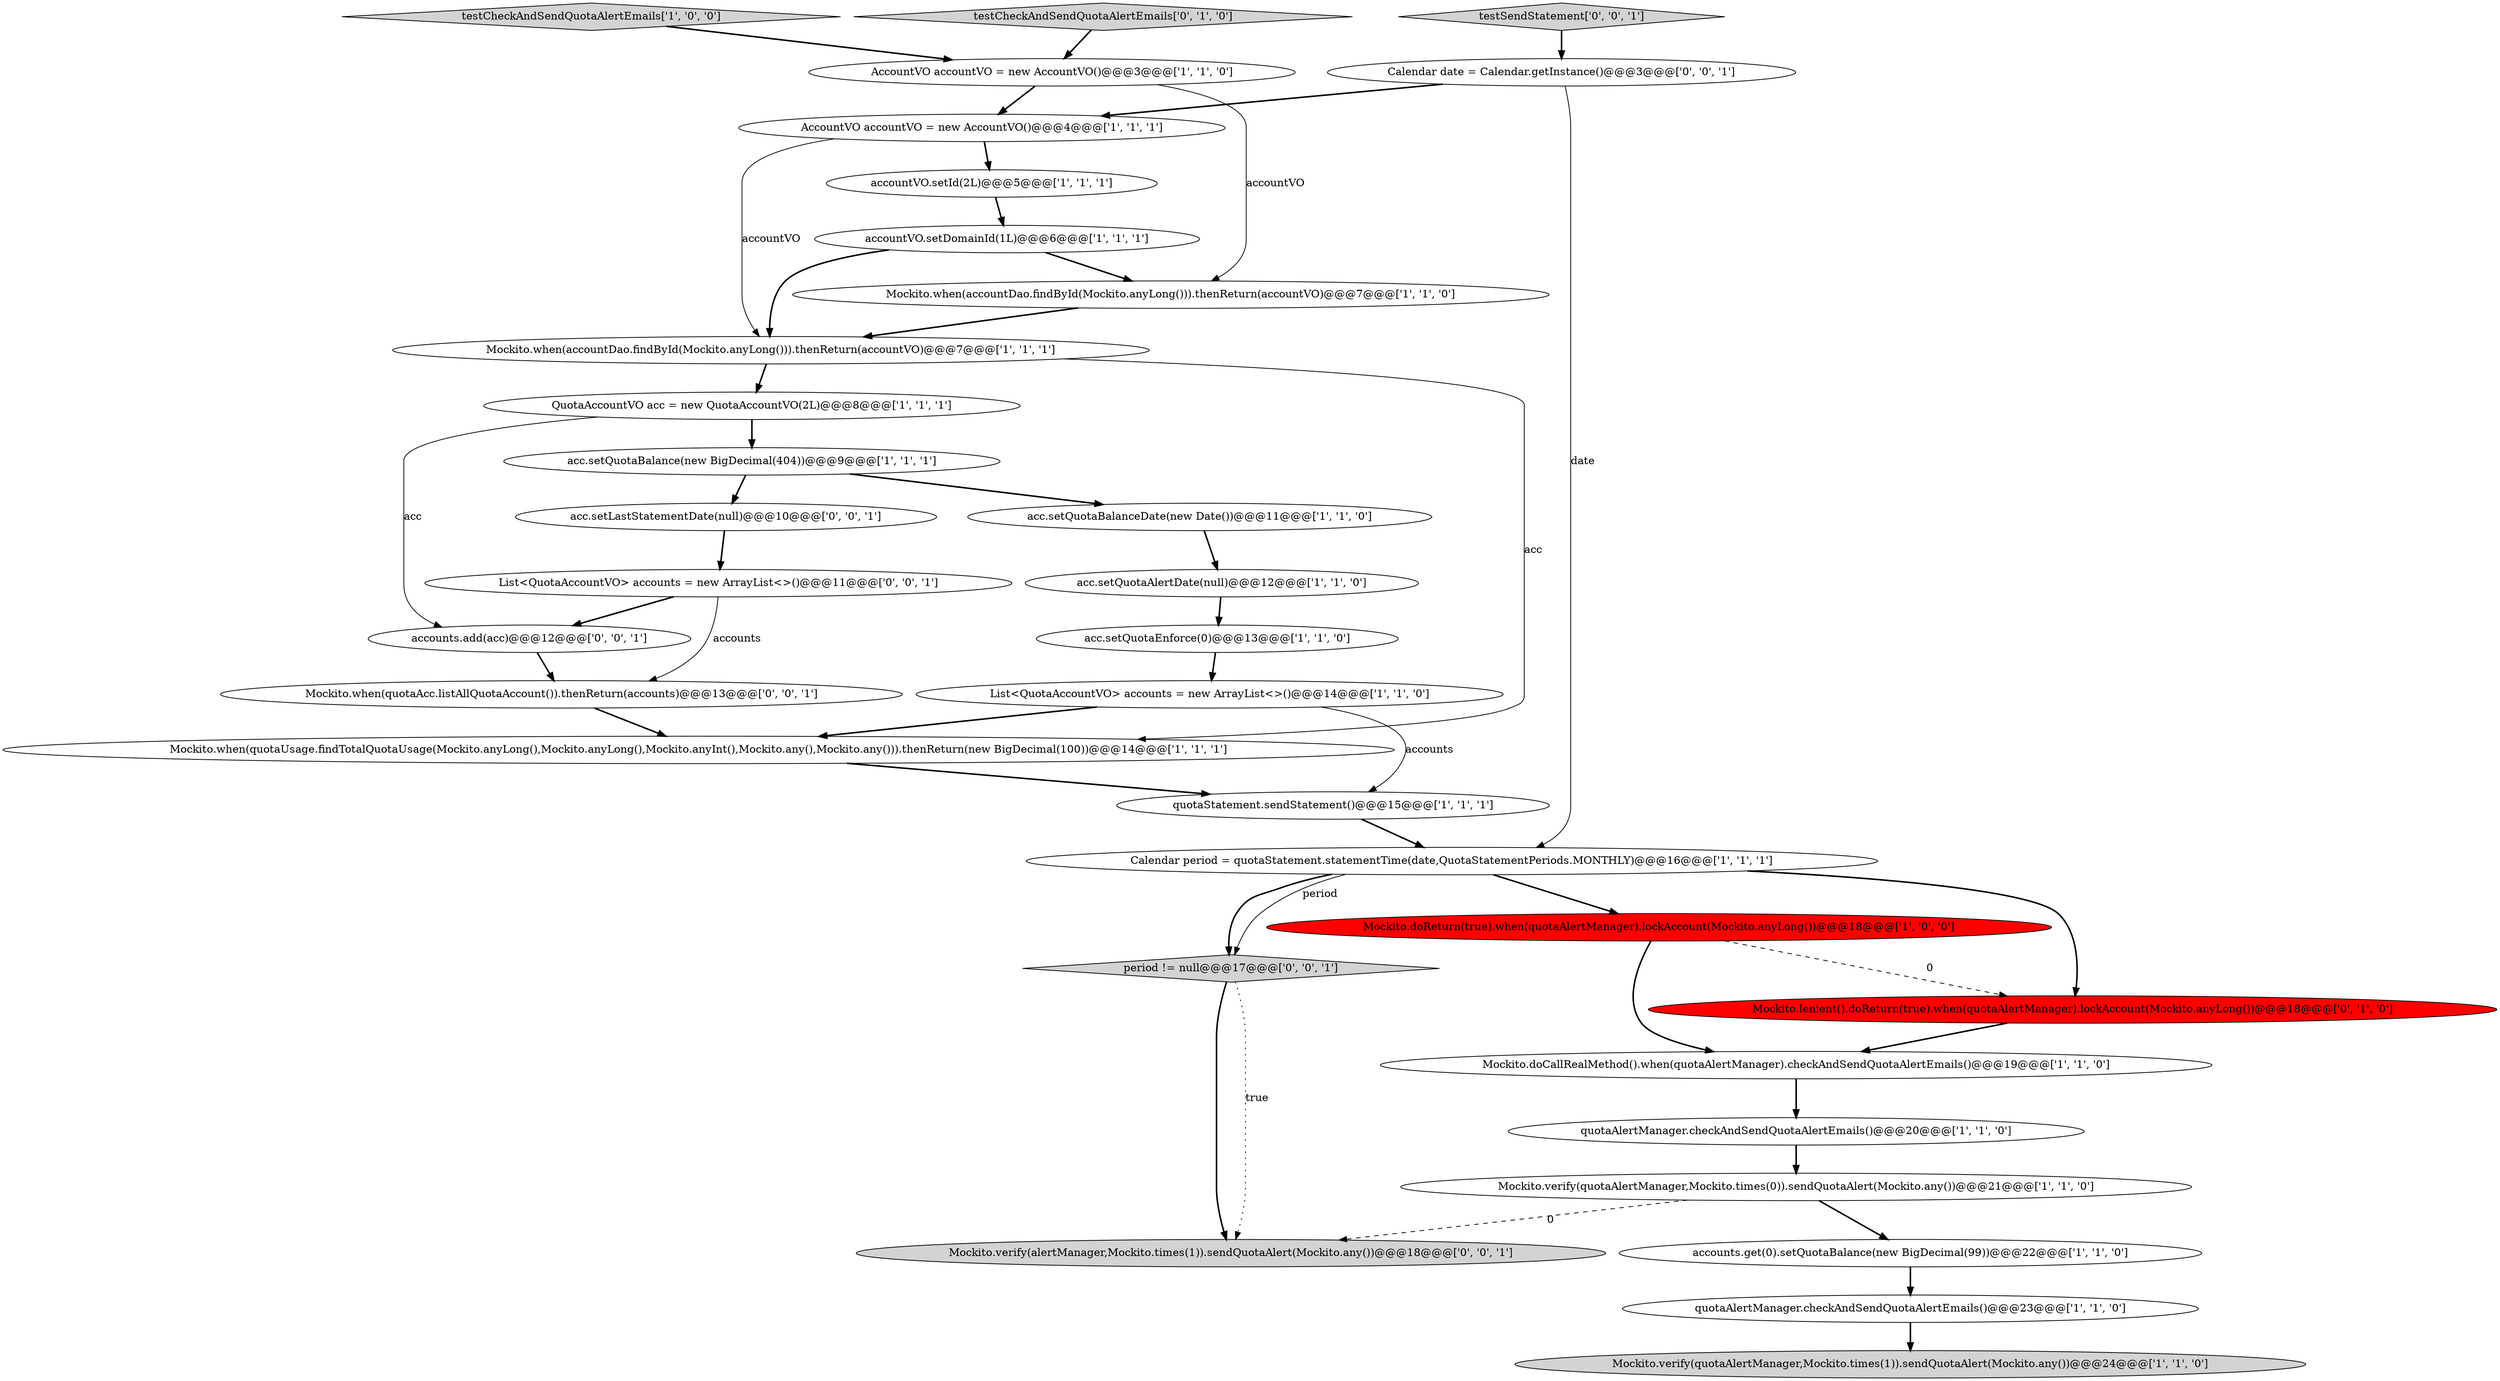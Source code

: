 digraph {
16 [style = filled, label = "Mockito.verify(quotaAlertManager,Mockito.times(0)).sendQuotaAlert(Mockito.any())@@@21@@@['1', '1', '0']", fillcolor = white, shape = ellipse image = "AAA0AAABBB1BBB"];
5 [style = filled, label = "acc.setQuotaEnforce(0)@@@13@@@['1', '1', '0']", fillcolor = white, shape = ellipse image = "AAA0AAABBB1BBB"];
6 [style = filled, label = "accountVO.setDomainId(1L)@@@6@@@['1', '1', '1']", fillcolor = white, shape = ellipse image = "AAA0AAABBB1BBB"];
13 [style = filled, label = "acc.setQuotaBalanceDate(new Date())@@@11@@@['1', '1', '0']", fillcolor = white, shape = ellipse image = "AAA0AAABBB1BBB"];
1 [style = filled, label = "Calendar period = quotaStatement.statementTime(date,QuotaStatementPeriods.MONTHLY)@@@16@@@['1', '1', '1']", fillcolor = white, shape = ellipse image = "AAA0AAABBB1BBB"];
3 [style = filled, label = "accountVO.setId(2L)@@@5@@@['1', '1', '1']", fillcolor = white, shape = ellipse image = "AAA0AAABBB1BBB"];
17 [style = filled, label = "Mockito.doCallRealMethod().when(quotaAlertManager).checkAndSendQuotaAlertEmails()@@@19@@@['1', '1', '0']", fillcolor = white, shape = ellipse image = "AAA0AAABBB1BBB"];
26 [style = filled, label = "period != null@@@17@@@['0', '0', '1']", fillcolor = lightgray, shape = diamond image = "AAA0AAABBB3BBB"];
20 [style = filled, label = "accounts.get(0).setQuotaBalance(new BigDecimal(99))@@@22@@@['1', '1', '0']", fillcolor = white, shape = ellipse image = "AAA0AAABBB1BBB"];
31 [style = filled, label = "Mockito.verify(alertManager,Mockito.times(1)).sendQuotaAlert(Mockito.any())@@@18@@@['0', '0', '1']", fillcolor = lightgray, shape = ellipse image = "AAA0AAABBB3BBB"];
2 [style = filled, label = "quotaAlertManager.checkAndSendQuotaAlertEmails()@@@23@@@['1', '1', '0']", fillcolor = white, shape = ellipse image = "AAA0AAABBB1BBB"];
23 [style = filled, label = "Mockito.lenient().doReturn(true).when(quotaAlertManager).lockAccount(Mockito.anyLong())@@@18@@@['0', '1', '0']", fillcolor = red, shape = ellipse image = "AAA1AAABBB2BBB"];
22 [style = filled, label = "testCheckAndSendQuotaAlertEmails['1', '0', '0']", fillcolor = lightgray, shape = diamond image = "AAA0AAABBB1BBB"];
27 [style = filled, label = "accounts.add(acc)@@@12@@@['0', '0', '1']", fillcolor = white, shape = ellipse image = "AAA0AAABBB3BBB"];
8 [style = filled, label = "AccountVO accountVO = new AccountVO()@@@4@@@['1', '1', '1']", fillcolor = white, shape = ellipse image = "AAA0AAABBB1BBB"];
10 [style = filled, label = "acc.setQuotaBalance(new BigDecimal(404))@@@9@@@['1', '1', '1']", fillcolor = white, shape = ellipse image = "AAA0AAABBB1BBB"];
28 [style = filled, label = "Mockito.when(quotaAcc.listAllQuotaAccount()).thenReturn(accounts)@@@13@@@['0', '0', '1']", fillcolor = white, shape = ellipse image = "AAA0AAABBB3BBB"];
9 [style = filled, label = "Mockito.when(accountDao.findById(Mockito.anyLong())).thenReturn(accountVO)@@@7@@@['1', '1', '1']", fillcolor = white, shape = ellipse image = "AAA0AAABBB1BBB"];
14 [style = filled, label = "quotaStatement.sendStatement()@@@15@@@['1', '1', '1']", fillcolor = white, shape = ellipse image = "AAA0AAABBB1BBB"];
12 [style = filled, label = "AccountVO accountVO = new AccountVO()@@@3@@@['1', '1', '0']", fillcolor = white, shape = ellipse image = "AAA0AAABBB1BBB"];
29 [style = filled, label = "Calendar date = Calendar.getInstance()@@@3@@@['0', '0', '1']", fillcolor = white, shape = ellipse image = "AAA0AAABBB3BBB"];
21 [style = filled, label = "Mockito.when(quotaUsage.findTotalQuotaUsage(Mockito.anyLong(),Mockito.anyLong(),Mockito.anyInt(),Mockito.any(),Mockito.any())).thenReturn(new BigDecimal(100))@@@14@@@['1', '1', '1']", fillcolor = white, shape = ellipse image = "AAA0AAABBB1BBB"];
7 [style = filled, label = "quotaAlertManager.checkAndSendQuotaAlertEmails()@@@20@@@['1', '1', '0']", fillcolor = white, shape = ellipse image = "AAA0AAABBB1BBB"];
0 [style = filled, label = "QuotaAccountVO acc = new QuotaAccountVO(2L)@@@8@@@['1', '1', '1']", fillcolor = white, shape = ellipse image = "AAA0AAABBB1BBB"];
19 [style = filled, label = "Mockito.verify(quotaAlertManager,Mockito.times(1)).sendQuotaAlert(Mockito.any())@@@24@@@['1', '1', '0']", fillcolor = lightgray, shape = ellipse image = "AAA0AAABBB1BBB"];
32 [style = filled, label = "testSendStatement['0', '0', '1']", fillcolor = lightgray, shape = diamond image = "AAA0AAABBB3BBB"];
4 [style = filled, label = "Mockito.when(accountDao.findById(Mockito.anyLong())).thenReturn(accountVO)@@@7@@@['1', '1', '0']", fillcolor = white, shape = ellipse image = "AAA0AAABBB1BBB"];
11 [style = filled, label = "List<QuotaAccountVO> accounts = new ArrayList<>()@@@14@@@['1', '1', '0']", fillcolor = white, shape = ellipse image = "AAA0AAABBB1BBB"];
15 [style = filled, label = "Mockito.doReturn(true).when(quotaAlertManager).lockAccount(Mockito.anyLong())@@@18@@@['1', '0', '0']", fillcolor = red, shape = ellipse image = "AAA1AAABBB1BBB"];
18 [style = filled, label = "acc.setQuotaAlertDate(null)@@@12@@@['1', '1', '0']", fillcolor = white, shape = ellipse image = "AAA0AAABBB1BBB"];
25 [style = filled, label = "List<QuotaAccountVO> accounts = new ArrayList<>()@@@11@@@['0', '0', '1']", fillcolor = white, shape = ellipse image = "AAA0AAABBB3BBB"];
30 [style = filled, label = "acc.setLastStatementDate(null)@@@10@@@['0', '0', '1']", fillcolor = white, shape = ellipse image = "AAA0AAABBB3BBB"];
24 [style = filled, label = "testCheckAndSendQuotaAlertEmails['0', '1', '0']", fillcolor = lightgray, shape = diamond image = "AAA0AAABBB2BBB"];
9->21 [style = solid, label="acc"];
4->9 [style = bold, label=""];
0->27 [style = solid, label="acc"];
29->8 [style = bold, label=""];
24->12 [style = bold, label=""];
2->19 [style = bold, label=""];
15->23 [style = dashed, label="0"];
9->0 [style = bold, label=""];
1->26 [style = solid, label="period"];
16->31 [style = dashed, label="0"];
1->15 [style = bold, label=""];
27->28 [style = bold, label=""];
11->21 [style = bold, label=""];
8->3 [style = bold, label=""];
12->4 [style = solid, label="accountVO"];
3->6 [style = bold, label=""];
30->25 [style = bold, label=""];
25->28 [style = solid, label="accounts"];
1->26 [style = bold, label=""];
8->9 [style = solid, label="accountVO"];
11->14 [style = solid, label="accounts"];
14->1 [style = bold, label=""];
1->23 [style = bold, label=""];
20->2 [style = bold, label=""];
32->29 [style = bold, label=""];
17->7 [style = bold, label=""];
25->27 [style = bold, label=""];
6->4 [style = bold, label=""];
26->31 [style = dotted, label="true"];
15->17 [style = bold, label=""];
0->10 [style = bold, label=""];
28->21 [style = bold, label=""];
26->31 [style = bold, label=""];
10->13 [style = bold, label=""];
29->1 [style = solid, label="date"];
12->8 [style = bold, label=""];
22->12 [style = bold, label=""];
18->5 [style = bold, label=""];
7->16 [style = bold, label=""];
23->17 [style = bold, label=""];
5->11 [style = bold, label=""];
6->9 [style = bold, label=""];
16->20 [style = bold, label=""];
10->30 [style = bold, label=""];
13->18 [style = bold, label=""];
21->14 [style = bold, label=""];
}
